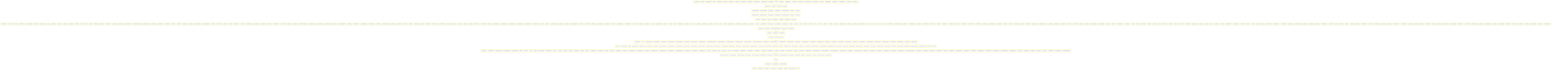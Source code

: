 graph LR
subgraph mapper.py
__mapper_py_collect_files["collect_files"]
__mapper_py_extract_python_functions["extract_python_functions"]
__mapper_py_extract_js_functions["extract_js_functions"]
__mapper_py_find_function_usages["find_function_usages"]
__mapper_py_find_file_dependencies["find_file_dependencies"]
__mapper_py_sanitize_id["sanitize_id"]
__mapper_py_generate_mermaid_subgraphs["generate_mermaid_subgraphs"]
__mapper_py_main["main"]
end
subgraph constants.py
__backend_constants_py_normalize_muscle_group["normalize_muscle_group"]
__backend_constants_py_normalize_muscle_groups["normalize_muscle_groups"]
__backend_constants_py_exercise_matches_focus_area["exercise_matches_focus_area"]
end
subgraph database.py
__backend_database_py_get_db["get_db"]
end
subgraph equipment_service.py
__backend_equipment_service_py__calculate_resistance_combinations["_calculate_resistance_combinations"]
__backend_equipment_service_py_get_available_bench_types["get_available_bench_types"]
__backend_equipment_service_py_get_available_equipment_types["get_available_equipment_types"]
__backend_equipment_service_py_get_available_weights["get_available_weights"]
__backend_equipment_service_py__calculate_plate_combinations["_calculate_plate_combinations"]
__backend_equipment_service_py_can_perform_exercise["can_perform_exercise"]
__backend_equipment_service_py_get_equipment_setup["get_equipment_setup"]
__backend_equipment_service_py__get_resistance_setup["_get_resistance_setup"]
__backend_equipment_service_py__find_resistance_combination["_find_resistance_combination"]
__backend_equipment_service_py__get_dumbbell_setup["_get_dumbbell_setup"]
__backend_equipment_service_py__get_barbell_setup["_get_barbell_setup"]
__backend_equipment_service_py_get_plate_layout["get_plate_layout"]
__backend_equipment_service_py__barbell_layout["_barbell_layout"]
__backend_equipment_service_py__dumbbell_layout["_dumbbell_layout"]
__backend_equipment_service_py__optimize_plate_distribution["_optimize_plate_distribution"]
__backend_equipment_service_py_generate_combinations["generate_combinations"]
end
subgraph main.py
__backend_main_py_safe_timedelta_hours["safe_timedelta_hours"]
__backend_main_py_safe_datetime_subtract["safe_datetime_subtract"]
__backend_main_py_update_exercise_stats_for_user["update_exercise_stats_for_user"]
__backend_main_py_analyze_skip_patterns_realtime["analyze_skip_patterns_realtime"]
__backend_main_py_score_exercise_alternative["score_exercise_alternative"]
__backend_main_py_create_user["create_user"]
__backend_main_py_get_all_users["get_all_users"]
__backend_main_py_get_user["get_user"]
__backend_main_py_update_user["update_user"]
__backend_main_py_update_user_preferences["update_user_preferences"]
__backend_main_py_get_progression_analysis["get_progression_analysis"]
__backend_main_py_delete_user["delete_user"]
__backend_main_py_get_user_favorites["get_user_favorites"]
__backend_main_py_add_favorite["add_favorite"]
__backend_main_py_remove_favorite["remove_favorite"]
__backend_main_py_clear_user_history["clear_user_history"]
__backend_main_py_get_exercises["get_exercises"]
__backend_main_py_get_exercise["get_exercise"]
__backend_main_py_get_available_equipment["get_available_equipment"]
__backend_main_py_can_perform_exercise["can_perform_exercise"]
__backend_main_py_create_program["create_program"]
__backend_main_py_get_program_status["get_program_status"]
__backend_main_py_get_active_program["get_active_program"]
__backend_main_py__get_selection_reason["_get_selection_reason"]
__backend_main_py_get_next_intelligent_session["get_next_intelligent_session"]
__backend_main_py_determine_rotation_pattern["determine_rotation_pattern"]
__backend_main_py_start_program_builder["start_program_builder"]
__backend_main_py_calculate_session_quality_score["calculate_session_quality_score"]
__backend_main_py_calculate_exercise_swap_impact["calculate_exercise_swap_impact"]
__backend_main_py_calculate_session_duration["calculate_session_duration"]
__backend_main_py_generate_comprehensive_program["generate_comprehensive_program"]
__backend_main_py_reorder_session_exercises["reorder_session_exercises"]
__backend_main_py_get_exercise_alternatives["get_exercise_alternatives"]
__backend_main_py_swap_exercise_in_program["swap_exercise_in_program"]
__backend_main_py_start_workout["start_workout"]
__backend_main_py_get_active_workout["get_active_workout"]
__backend_main_py_add_set["add_set"]
__backend_main_py_get_workout_sets["get_workout_sets"]
__backend_main_py_get_workout["get_workout"]
__backend_main_py_get_set_recommendations["get_set_recommendations"]
__backend_main_py_get_reason_explanation["get_reason_explanation"]
__backend_main_py_record_ml_rest_feedback["record_ml_rest_feedback"]
__backend_main_py_update_workout_fatigue["update_workout_fatigue"]
__backend_main_py_complete_workout["complete_workout"]
__backend_main_py_update_set_rest_duration["update_set_rest_duration"]
__backend_main_py_get_user_stats["get_user_stats"]
__backend_main_py_get_progress_data["get_progress_data"]
__backend_main_py_get_exercise_progression["get_exercise_progression"]
__backend_main_py_calculate_trend["calculate_trend"]
__backend_main_py_get_personal_records["get_personal_records"]
__backend_main_py_get_attendance_calendar["get_attendance_calendar"]
__backend_main_py_auto_generate_planned_sessions["auto_generate_planned_sessions"]
__backend_main_py_calculate_optimal_session_spacing["calculate_optimal_session_spacing"]
__backend_main_py_populate_program_planning_intelligent["populate_program_planning_intelligent"]
__backend_main_py_adapt_session_exercises["adapt_session_exercises"]
__backend_main_py_extract_primary_muscles["extract_primary_muscles"]
__backend_main_py_populate_user_planning_intelligent["populate_user_planning_intelligent"]
__backend_main_py_get_weekly_planning["get_weekly_planning"]
__backend_main_py_create_planned_session["create_planned_session"]
__backend_main_py_move_planned_session["move_planned_session"]
__backend_main_py_delete_planned_session["delete_planned_session"]
__backend_main_py_analyze_muscle_recovery["analyze_muscle_recovery"]
__backend_main_py_calculate_recovery_warnings["calculate_recovery_warnings"]
__backend_main_py_generate_week_optimization_suggestions["generate_week_optimization_suggestions"]
__backend_main_py_format_planned_session["format_planned_session"]
__backend_main_py_validate_session_move["validate_session_move"]
__backend_main_py_get_volume_burndown["get_volume_burndown"]
__backend_main_py_get_muscle_sunburst["get_muscle_sunburst"]
__backend_main_py_get_recovery_gantt["get_recovery_gantt"]
__backend_main_py_get_muscle_balance["get_muscle_balance"]
__backend_main_py_get_ml_confidence_evolution["get_ml_confidence_evolution"]
__backend_main_py_get_ml_adjustments_flow["get_ml_adjustments_flow"]
__backend_main_py_get_time_distribution["get_time_distribution"]
__backend_main_py_get_workout_intensity_recovery["get_workout_intensity_recovery"]
__backend_main_py_get_ml_insights_overview["get_ml_insights_overview"]
__backend_main_py_get_ml_progression_analysis["get_ml_progression_analysis"]
__backend_main_py_get_ml_recommendations_accuracy["get_ml_recommendations_accuracy"]
__backend_main_py_get_ml_exercise_patterns["get_ml_exercise_patterns"]
__backend_main_py_get_muscles_for_group["get_muscles_for_group"]
__backend_main_py_get_available_weights["get_available_weights"]
__backend_main_py_get_plate_layout["get_plate_layout"]
__backend_main_py_toggle_plate_helper["toggle_plate_helper"]
__backend_main_py_refresh_user_stats["refresh_user_stats"]
__backend_main_py_record_ml_feedback["record_ml_feedback"]
__backend_main_py_estimate_exercise_duration["estimate_exercise_duration"]
__backend_main_py_normalize_datetime_for_comparison["normalize_datetime_for_comparison"]
end
subgraph ml_engine.py
__backend_ml_engine_py___init__["__init__"]
__backend_ml_engine_py_get_user_available_equipment["get_user_available_equipment"]
__backend_ml_engine_py__mean["_mean"]
__backend_ml_engine_py__linear_regression_slope["_linear_regression_slope"]
__backend_ml_engine_py_calculate_starting_weight["calculate_starting_weight"]
__backend_ml_engine_py__estimate_initial_weight["_estimate_initial_weight"]
__backend_ml_engine_py__get_user_weight["_get_user_weight"]
__backend_ml_engine_py_predict_next_session_performance["predict_next_session_performance"]
__backend_ml_engine_py_adjust_workout_in_progress["adjust_workout_in_progress"]
__backend_ml_engine_py_calculate_optimal_rep_range["calculate_optimal_rep_range"]
__backend_ml_engine_py__get_adjustment_reason["_get_adjustment_reason"]
__backend_ml_engine_py_generate_adaptive_program["generate_adaptive_program"]
__backend_ml_engine_py_generate_adaptive_workout["generate_adaptive_workout"]
__backend_ml_engine_py__estimate_session_duration["_estimate_session_duration"]
__backend_ml_engine_py__generate_fallback_workout["_generate_fallback_workout"]
__backend_ml_engine_py__select_exercises_for_day["_select_exercises_for_day"]
__backend_ml_engine_py_get_sets_reps_for_level["get_sets_reps_for_level"]
__backend_ml_engine_py_analyze_injury_risk["analyze_injury_risk"]
__backend_ml_engine_py_calculate_weight_for_exercise["calculate_weight_for_exercise"]
__backend_ml_engine_py__get_default_weight_for_exercise["_get_default_weight_for_exercise"]
__backend_ml_engine_py___init__["__init__"]
__backend_ml_engine_py_get_muscle_readiness["get_muscle_readiness"]
__backend_ml_engine_py___init__["__init__"]
__backend_ml_engine_py_calculate_optimal_volume["calculate_optimal_volume"]
__backend_ml_engine_py_get_volume_deficit["get_volume_deficit"]
__backend_ml_engine_py___init__["__init__"]
__backend_ml_engine_py_get_user_available_equipment["get_user_available_equipment"]
__backend_ml_engine_py_build_session["build_session"]
__backend_ml_engine_py__check_equipment_availability["_check_equipment_availability"]
__backend_ml_engine_py__select_best_exercises["_select_best_exercises"]
__backend_ml_engine_py__is_suitable_level["_is_suitable_level"]
__backend_ml_engine_py___init__["__init__"]
__backend_ml_engine_py_get_trajectory_status["get_trajectory_status"]
__backend_ml_engine_py__calculate_volume_by_muscle["_calculate_volume_by_muscle"]
__backend_ml_engine_py__calculate_consistency_score["_calculate_consistency_score"]
__backend_ml_engine_py__calculate_volume_adherence["_calculate_volume_adherence"]
__backend_ml_engine_py__analyze_muscle_balance["_analyze_muscle_balance"]
__backend_ml_engine_py__generate_insights["_generate_insights"]
__backend_ml_engine_py_get_exercise_staleness["get_exercise_staleness"]
__backend_ml_engine_py___init__["__init__"]
__backend_ml_engine_py_handle_session_completed["handle_session_completed"]
__backend_ml_engine_py_handle_session_skipped["handle_session_skipped"]
__backend_ml_engine_py_get_smart_reminder["get_smart_reminder"]
__backend_ml_engine_py__update_current_volumes["_update_current_volumes"]
__backend_ml_engine_py__calculate_7day_volume["_calculate_7day_volume"]
__backend_ml_engine_py__detect_overtraining["_detect_overtraining"]
__backend_ml_engine_py__force_deload_period["_force_deload_period"]
__backend_ml_engine_py__recalibrate_targets["_recalibrate_targets"]
__backend_ml_engine_py_analyze_program_performance["analyze_program_performance"]
__backend_ml_engine_py_suggest_program_adjustments["suggest_program_adjustments"]
__backend_ml_engine_py_score_ex["score_ex"]
__backend_ml_engine_py_pick_from_group["pick_from_group"]
end
subgraph ml_recommendations.py
__backend_ml_recommendations_py_safe_timedelta_hours["safe_timedelta_hours"]
__backend_ml_recommendations_py___init__["__init__"]
__backend_ml_recommendations_py__calculate_performance_score["_calculate_performance_score"]
__backend_ml_recommendations_py_get_set_recommendations["get_set_recommendations"]
__backend_ml_recommendations_py__get_historical_context["_get_historical_context"]
__backend_ml_recommendations_py__calculate_performance_state["_calculate_performance_state"]
__backend_ml_recommendations_py__apply_variable_weight_strategy["_apply_variable_weight_strategy"]
__backend_ml_recommendations_py__get_session_context["_get_session_context"]
__backend_ml_recommendations_py__calculate_base_effort_factor["_calculate_base_effort_factor"]
__backend_ml_recommendations_py__calculate_rest_impact_factor["_calculate_rest_impact_factor"]
__backend_ml_recommendations_py__calculate_performance_consistency_factor["_calculate_performance_consistency_factor"]
__backend_ml_recommendations_py__calculate_set_progression_factor["_calculate_set_progression_factor"]
__backend_ml_recommendations_py__calculate_session_fatigue_factor["_calculate_session_fatigue_factor"]
__backend_ml_recommendations_py__calculate_weight_recommendation["_calculate_weight_recommendation"]
__backend_ml_recommendations_py__calculate_reps_recommendation["_calculate_reps_recommendation"]
__backend_ml_recommendations_py__calculate_adaptive_rest_recommendation["_calculate_adaptive_rest_recommendation"]
__backend_ml_recommendations_py__apply_safety_constraints["_apply_safety_constraints"]
__backend_ml_recommendations_py__calculate_adaptive_confidence["_calculate_adaptive_confidence"]
__backend_ml_recommendations_py__generate_adaptive_reasoning["_generate_adaptive_reasoning"]
__backend_ml_recommendations_py__apply_fixed_weight_strategy["_apply_fixed_weight_strategy"]
__backend_ml_recommendations_py__calculate_optimal_rest["_calculate_optimal_rest"]
__backend_ml_recommendations_py__get_or_create_coefficients["_get_or_create_coefficients"]
__backend_ml_recommendations_py__update_user_coefficients["_update_user_coefficients"]
__backend_ml_recommendations_py__detect_progression_patterns["_detect_progression_patterns"]
__backend_ml_recommendations_py__determine_change["_determine_change"]
__backend_ml_recommendations_py__estimate_initial_weight["_estimate_initial_weight"]
__backend_ml_recommendations_py__legacy_estimate_weight["_legacy_estimate_weight"]
__backend_ml_recommendations_py_calculate_exercise_volume["calculate_exercise_volume"]
__backend_ml_recommendations_py__estimate_weight["_estimate_weight"]
__backend_ml_recommendations_py__calculate_fatigue_adjustment["_calculate_fatigue_adjustment"]
__backend_ml_recommendations_py__calculate_effort_adjustment["_calculate_effort_adjustment"]
__backend_ml_recommendations_py__calculate_rest_adjustment["_calculate_rest_adjustment"]
__backend_ml_recommendations_py__find_closest_available_weight["_find_closest_available_weight"]
__backend_ml_recommendations_py__calculate_confidence["_calculate_confidence"]
__backend_ml_recommendations_py__calculate_rest_consistency["_calculate_rest_consistency"]
__backend_ml_recommendations_py__generate_reasoning["_generate_reasoning"]
__backend_ml_recommendations_py__determine_change["_determine_change"]
__backend_ml_recommendations_py_record_set_performance["record_set_performance"]
end
subgraph routes.py
__backend_routes_py_get_adaptive_targets["get_adaptive_targets"]
__backend_routes_py__generate_scoring_recommendations["_generate_scoring_recommendations"]
end
subgraph schemas.py
__backend_schemas_py_validate_duration["validate_duration"]
__backend_schemas_py_validate_frequency["validate_frequency"]
__backend_schemas_py_validate_focus_areas["validate_focus_areas"]
end
subgraph weight_calculator.py
__backend_weight_calculator_py_get_barbell_weights["get_barbell_weights"]
__backend_weight_calculator_py_get_dumbbell_weights["get_dumbbell_weights"]
__backend_weight_calculator_py__calculate_mixed_dumbbell_combinations["_calculate_mixed_dumbbell_combinations"]
__backend_weight_calculator_py_get_kettlebell_weights["get_kettlebell_weights"]
__backend_weight_calculator_py_get_machine_weights["get_machine_weights"]
end
subgraph app.js
__frontend_app_js_storeCurrentScoringData["storeCurrentScoringData"]
__frontend_app_js_transitionTo["transitionTo"]
__frontend_app_js_updateUIForState["updateUIForState"]
__frontend_app_js_validateEquipmentConfig["validateEquipmentConfig"]
__frontend_app_js_showAvailableWeightsPreview["showAvailableWeightsPreview"]
__frontend_app_js_handleUrlAction["handleUrlAction"]
__frontend_app_js_registerServiceWorker["registerServiceWorker"]
__frontend_app_js_showView["showView"]
__frontend_app_js_showMainInterface["showMainInterface"]
__frontend_app_js_showOnboarding["showOnboarding"]
__frontend_app_js_showHomePage["showHomePage"]
__frontend_app_js_loadExistingProfiles["loadExistingProfiles"]
__frontend_app_js_startNewProfile["startNewProfile"]
__frontend_app_js_showStep["showStep"]
__frontend_app_js_nextStep["nextStep"]
__frontend_app_js_prevStep["prevStep"]
__frontend_app_js_updateProgressBar["updateProgressBar"]
__frontend_app_js_validateCurrentStep["validateCurrentStep"]
__frontend_app_js_loadEquipmentStep["loadEquipmentStep"]
__frontend_app_js_toggleEquipment["toggleEquipment"]
__frontend_app_js_loadDetailedEquipmentConfig["loadDetailedEquipmentConfig"]
__frontend_app_js_getBenchCapabilities["getBenchCapabilities"]
__frontend_app_js_estimateExerciseCompatibilityFromBench["estimateExerciseCompatibilityFromBench"]
__frontend_app_js__estimateExerciseCompatibility["_estimateExerciseCompatibility"]
__frontend_app_js_showEquipmentWarnings["showEquipmentWarnings"]
__frontend_app_js_completeOnboarding["completeOnboarding"]
__frontend_app_js_showMainInterface["showMainInterface"]
__frontend_app_js_collectEquipmentConfig["collectEquipmentConfig"]
__frontend_app_js_collectFocusAreas["collectFocusAreas"]
__frontend_app_js_loadDashboard["loadDashboard"]
__frontend_app_js_loadProgramStatus["loadProgramStatus"]
__frontend_app_js_startProgramBuilder["startProgramBuilder"]
__frontend_app_js_enrichWorkoutsWithExercises["enrichWorkoutsWithExercises"]
__frontend_app_js_showWorkoutResumeBanner["showWorkoutResumeBanner"]
__frontend_app_js_resumeWorkout["resumeWorkout"]
__frontend_app_js_abandonActiveWorkout["abandonActiveWorkout"]
__frontend_app_js_skipExercise["skipExercise"]
__frontend_app_js_showSkipModal["showSkipModal"]
__frontend_app_js_restartSkippedExercise["restartSkippedExercise"]
__frontend_app_js_getExerciseName["getExerciseName"]
__frontend_app_js_updateExecuteButtonState["updateExecuteButtonState"]
__frontend_app_js_loadMuscleReadiness["loadMuscleReadiness"]
__frontend_app_js_isWorkoutComplete["isWorkoutComplete"]
__frontend_app_js_loadRecentWorkouts["loadRecentWorkouts"]
__frontend_app_js_generateMuscleDistribution["generateMuscleDistribution"]
__frontend_app_js_toggleMuscleTooltip["toggleMuscleTooltip"]
__frontend_app_js_startFreeWorkout["startFreeWorkout"]
__frontend_app_js_startProgramWorkout["startProgramWorkout"]
__frontend_app_js_showComprehensiveSessionPreview["showComprehensiveSessionPreview"]
__frontend_app_js_confirmStartComprehensiveWorkout["confirmStartComprehensiveWorkout"]
__frontend_app_js_setupComprehensiveWorkout["setupComprehensiveWorkout"]
__frontend_app_js_regenerateSession["regenerateSession"]
__frontend_app_js_getFocusAreaName["getFocusAreaName"]
__frontend_app_js_setupProgramWorkoutWithSelection["setupProgramWorkoutWithSelection"]
__frontend_app_js_showSessionPreview["showSessionPreview"]
__frontend_app_js_showProgramStartModal["showProgramStartModal"]
__frontend_app_js_buildEnhancedModalContent["buildEnhancedModalContent"]
__frontend_app_js_buildExerciseItemHTML["buildExerciseItemHTML"]
__frontend_app_js_storeCurrentScoringData["storeCurrentScoringData"]
__frontend_app_js_showProgramPreview["showProgramPreview"]
__frontend_app_js_confirmStartProgramWorkout["confirmStartProgramWorkout"]
__frontend_app_js_setupFreeWorkout["setupFreeWorkout"]
__frontend_app_js_setupProgramWorkout["setupProgramWorkout"]
__frontend_app_js_selectExerciseById["selectExerciseById"]
__frontend_app_js_selectExercise["selectExercise"]
__frontend_app_js_renderMLToggle["renderMLToggle"]
__frontend_app_js_renderMLConfidence["renderMLConfidence"]
__frontend_app_js_toggleMLAdjustment["toggleMLAdjustment"]
__frontend_app_js_renderMLExplanation["renderMLExplanation"]
__frontend_app_js_displayRecommendations["displayRecommendations"]
__frontend_app_js_addToMLHistory["addToMLHistory"]
__frontend_app_js_renderMLHistory["renderMLHistory"]
__frontend_app_js_formatTimeAgo["formatTimeAgo"]
__frontend_app_js_getConfidenceIcon["getConfidenceIcon"]
__frontend_app_js_toggleMLHistory["toggleMLHistory"]
__frontend_app_js_recordMLDecision["recordMLDecision"]
__frontend_app_js_updateMLHistoryDisplay["updateMLHistoryDisplay"]
__frontend_app_js_updateSeriesDots["updateSeriesDots"]
__frontend_app_js_updateHeaderProgress["updateHeaderProgress"]
__frontend_app_js_updateProgramExerciseProgress["updateProgramExerciseProgress"]
__frontend_app_js_updateSetNavigationButtons["updateSetNavigationButtons"]
__frontend_app_js_updateSetRecommendations["updateSetRecommendations"]
__frontend_app_js_displayRecommendationChanges["displayRecommendationChanges"]
__frontend_app_js_updateAIDetailsPanel["updateAIDetailsPanel"]
__frontend_app_js_toggleAIDetails["toggleAIDetails"]
__frontend_app_js_syncMLToggles["syncMLToggles"]
__frontend_app_js_renderConfidenceIndicators["renderConfidenceIndicators"]
__frontend_app_js_renderSingleConfidence["renderSingleConfidence"]
__frontend_app_js_getExerciseType["getExerciseType"]
__frontend_app_js_configureUIForExerciseType["configureUIForExerciseType"]
__frontend_app_js_configureIsometric["configureIsometric"]
__frontend_app_js_setupIsometricTimer["setupIsometricTimer"]
__frontend_app_js_handleIsometricAction["handleIsometricAction"]
__frontend_app_js_cleanupIsometricTimer["cleanupIsometricTimer"]
__frontend_app_js_configureBodyweight["configureBodyweight"]
__frontend_app_js_configureWeighted["configureWeighted"]
__frontend_app_js_calculateMaxDumbbellWeight["calculateMaxDumbbellWeight"]
__frontend_app_js_updateRestRecommendation["updateRestRecommendation"]
__frontend_app_js_updateConfidence["updateConfidence"]
__frontend_app_js_applyDefaultValues["applyDefaultValues"]
__frontend_app_js_updateSetsHistory["updateSetsHistory"]
__frontend_app_js_finishExercise["finishExercise"]
__frontend_app_js_loadNextProgramExercise["loadNextProgramExercise"]
__frontend_app_js_updateRestTimer["updateRestTimer"]
__frontend_app_js_skipRest["skipRest"]
__frontend_app_js_endRest["endRest"]
__frontend_app_js_showExerciseCompletion["showExerciseCompletion"]
__frontend_app_js_startWorkoutTimer["startWorkoutTimer"]
__frontend_app_js_startSetTimer["startSetTimer"]
__frontend_app_js_toggleWorkoutAudio["toggleWorkoutAudio"]
__frontend_app_js_setAudioVolume["setAudioVolume"]
__frontend_app_js_testWorkoutSounds["testWorkoutSounds"]
__frontend_app_js_endWorkout["endWorkout"]
__frontend_app_js_loadStats["loadStats"]
__frontend_app_js_loadStats["loadStats"]
__frontend_app_js_loadProfile["loadProfile"]
__frontend_app_js_updateProgramCardStatus["updateProgramCardStatus"]
__frontend_app_js_toggleWeightPreference["toggleWeightPreference"]
__frontend_app_js_toggleSoundNotifications["toggleSoundNotifications"]
__frontend_app_js_togglePlateHelper["togglePlateHelper"]
__frontend_app_js_editEquipment["editEquipment"]
__frontend_app_js_toggleModalEquipment["toggleModalEquipment"]
__frontend_app_js_estimateTrainingCapacity["estimateTrainingCapacity"]
__frontend_app_js_showConfigurationSummary["showConfigurationSummary"]
__frontend_app_js_saveEquipmentChanges["saveEquipmentChanges"]
__frontend_app_js_clearHistory["clearHistory"]
__frontend_app_js_deleteProfile["deleteProfile"]
__frontend_app_js_showModal["showModal"]
__frontend_app_js_closeModal["closeModal"]
__frontend_app_js_showToast["showToast"]
__frontend_app_js_formatTime["formatTime"]
__frontend_app_js_formatDate["formatDate"]
__frontend_app_js_setupEventListeners["setupEventListeners"]
__frontend_app_js_filterExercises["filterExercises"]
__frontend_app_js_toggleFavorite["toggleFavorite"]
__frontend_app_js_updateFavoritesTabCount["updateFavoritesTabCount"]
__frontend_app_js_updateFavoriteDisplay["updateFavoriteDisplay"]
__frontend_app_js_playRestSound["playRestSound"]
__frontend_app_js_showExerciseSelection["showExerciseSelection"]
__frontend_app_js_apiRequest["apiRequest"]
__frontend_app_js_apiGet["apiGet"]
__frontend_app_js_apiPost["apiPost"]
__frontend_app_js_apiPut["apiPut"]
__frontend_app_js_apiDelete["apiDelete"]
__frontend_app_js_loadProgramExercisesList["loadProgramExercisesList"]
__frontend_app_js_handleExerciseCardSimpleClick["handleExerciseCardSimpleClick"]
__frontend_app_js_handleExerciseAction["handleExerciseAction"]
__frontend_app_js_handleExerciseCardClick["handleExerciseCardClick"]
__frontend_app_js_selectProgramExercise["selectProgramExercise"]
__frontend_app_js_saveCurrentExerciseState["saveCurrentExerciseState"]
__frontend_app_js_cleanupCurrentState["cleanupCurrentState"]
__frontend_app_js_restartExercise["restartExercise"]
__frontend_app_js_loadAvailableExercises["loadAvailableExercises"]
__frontend_app_js_searchExercises["searchExercises"]
__frontend_app_js_filterByMuscleGroup["filterByMuscleGroup"]
__frontend_app_js_showNoFavoritesMessage["showNoFavoritesMessage"]
__frontend_app_js_enableHorizontalScroll["enableHorizontalScroll"]
__frontend_app_js_selectExerciseFromCard["selectExerciseFromCard"]
__frontend_app_js_calculateAdaptiveRestTime["calculateAdaptiveRestTime"]
__frontend_app_js_calculateSessionStats["calculateSessionStats"]
__frontend_app_js_showSessionSummary["showSessionSummary"]
__frontend_app_js_sendNotification["sendNotification"]
__frontend_app_js_vibratePattern["vibratePattern"]
__frontend_app_js_saveWorkoutState["saveWorkoutState"]
__frontend_app_js_loadWorkoutState["loadWorkoutState"]
__frontend_app_js_clearWorkoutState["clearWorkoutState"]
__frontend_app_js_updateExerciseProgress["updateExerciseProgress"]
__frontend_app_js_getCurrentProgramExercisesCount["getCurrentProgramExercisesCount"]
__frontend_app_js_validateWorkoutState["validateWorkoutState"]
__frontend_app_js_handleWorkoutError["handleWorkoutError"]
__frontend_app_js_getSuggestedWeight["getSuggestedWeight"]
__frontend_app_js_findClosestWeight["findClosestWeight"]
__frontend_app_js_updatePlateHelper["updatePlateHelper"]
__frontend_app_js_showPlateHelper["showPlateHelper"]
__frontend_app_js_createSimpleLayout["createSimpleLayout"]
__frontend_app_js_createDumbbellVisualization["createDumbbellVisualization"]
__frontend_app_js_createBarbellVisualization["createBarbellVisualization"]
__frontend_app_js_hidePlateHelper["hidePlateHelper"]
__frontend_app_js_startRestPeriod["startRestPeriod"]
__frontend_app_js_requestNotificationPermission["requestNotificationPermission"]
__frontend_app_js_setSessionFatigue["setSessionFatigue"]
__frontend_app_js_adjustWeight["adjustWeight"]
__frontend_app_js_adjustWeightUp["adjustWeightUp"]
__frontend_app_js_adjustWeightDown["adjustWeightDown"]
__frontend_app_js_adjustReps["adjustReps"]
__frontend_app_js_adjustDuration["adjustDuration"]
__frontend_app_js_executeSet["executeSet"]
__frontend_app_js_getSetTimerSeconds["getSetTimerSeconds"]
__frontend_app_js_selectFatigue["selectFatigue"]
__frontend_app_js_selectEffort["selectEffort"]
__frontend_app_js_checkAutoValidation["checkAutoValidation"]
__frontend_app_js_saveFeedbackAndRest["saveFeedbackAndRest"]
__frontend_app_js_resetFeedbackSelection["resetFeedbackSelection"]
__frontend_app_js_showAutoValidation["showAutoValidation"]
__frontend_app_js_setFatigue["setFatigue"]
__frontend_app_js_setEffort["setEffort"]
__frontend_app_js_validateSessionState["validateSessionState"]
__frontend_app_js_completeRest["completeRest"]
__frontend_app_js_updateLastSetRestDuration["updateLastSetRestDuration"]
__frontend_app_js_showSetCompletionOptions["showSetCompletionOptions"]
__frontend_app_js_addExtraSet["addExtraSet"]
__frontend_app_js_handleExtraSet["handleExtraSet"]
__frontend_app_js_previousSet["previousSet"]
__frontend_app_js_changeExercise["changeExercise"]
__frontend_app_js_initiateSwap["initiateSwap"]
__frontend_app_js_executeSwapTransition["executeSwapTransition"]
__frontend_app_js_updateLocalStateAfterSwap["updateLocalStateAfterSwap"]
__frontend_app_js_showSwapReasonModal["showSwapReasonModal"]
__frontend_app_js_proceedToAlternatives["proceedToAlternatives"]
__frontend_app_js_showAlternativesFromAPI["showAlternativesFromAPI"]
__frontend_app_js_showAlternativesModal["showAlternativesModal"]
__frontend_app_js_selectAlternativeManual["selectAlternativeManual"]
__frontend_app_js_selectAlternative["selectAlternative"]
__frontend_app_js_keepCurrentWithAdaptation["keepCurrentWithAdaptation"]
__frontend_app_js_getReasonLabel["getReasonLabel"]
__frontend_app_js_executeSwap["executeSwap"]
__frontend_app_js_adjustRestTime["adjustRestTime"]
__frontend_app_js_addRestTime["addRestTime"]
__frontend_app_js_pauseWorkout["pauseWorkout"]
__frontend_app_js_abandonWorkout["abandonWorkout"]
__frontend_app_js_showProgramExerciseList["showProgramExerciseList"]
__frontend_app_js_canSwapExercise["canSwapExercise"]
__frontend_app_js_getCurrentExerciseData["getCurrentExerciseData"]
__frontend_app_js_initSwipeGestures["initSwipeGestures"]
__frontend_app_js_addSwipeSupport["addSwipeSupport"]
__frontend_app_js_addSwipeToExerciseCards["addSwipeToExerciseCards"]
__frontend_app_js_initializeExerciseReorder["initializeExerciseReorder"]
__frontend_app_js_handleTouchStart["handleTouchStart"]
__frontend_app_js_handleTouchMove["handleTouchMove"]
__frontend_app_js_handleTouchEnd["handleTouchEnd"]
__frontend_app_js_handleMouseDown["handleMouseDown"]
__frontend_app_js_handleMouseMove["handleMouseMove"]
__frontend_app_js_handleMouseUp["handleMouseUp"]
__frontend_app_js_startDragVisualFeedback["startDragVisualFeedback"]
__frontend_app_js_reorderExercisesInDOM["reorderExercisesInDOM"]
__frontend_app_js_updateExerciseNumbers["updateExerciseNumbers"]
__frontend_app_js_finalizeDragOperation["finalizeDragOperation"]
__frontend_app_js_getCurrentExerciseOrder["getCurrentExerciseOrder"]
__frontend_app_js_updateScoreDisplay["updateScoreDisplay"]
__frontend_app_js_showScoreChangeFeedback["showScoreChangeFeedback"]
__frontend_app_js_applyOptimalOrder["applyOptimalOrder"]
__frontend_app_js_cleanupDragDropListeners["cleanupDragDropListeners"]
__frontend_app_js_showProgramBuilder["showProgramBuilder"]
__frontend_app_js_addScoreAnimations["addScoreAnimations"]
__frontend_app_js_showPlanning["showPlanning"]
__frontend_app_js_showProgramInterface["showProgramInterface"]
__frontend_app_js_showProgramChoiceModal["showProgramChoiceModal"]
__frontend_app_js_showNextSession["showNextSession"]
__frontend_app_js_showPlanningFromProgram["showPlanningFromProgram"]
end
subgraph muscle-colors.js
__frontend_muscle_colors_js_getMuscleColor["getMuscleColor"]
__frontend_muscle_colors_js_getMuscleGroup["getMuscleGroup"]
__frontend_muscle_colors_js_getChartColors["getChartColors"]
__frontend_muscle_colors_js_getMuscleBackground["getMuscleBackground"]
__frontend_muscle_colors_js_getMuscleClass["getMuscleClass"]
__frontend_muscle_colors_js_getVolumeChartConfig["getVolumeChartConfig"]
__frontend_muscle_colors_js_applyMuscleStyle["applyMuscleStyle"]
end
subgraph planning.js
__frontend_planning_js_checkUserHasActiveProgram["checkUserHasActiveProgram"]
__frontend_planning_js_showUpcomingSessionsModal["showUpcomingSessionsModal"]
__frontend_planning_js_getUpcomingSessions["getUpcomingSessions"]
__frontend_planning_js_renderUpcomingSession["renderUpcomingSession"]
__frontend_planning_js_showNoProgramSessionsModal["showNoProgramSessionsModal"]
__frontend_planning_js_getScoreColor["getScoreColor"]
__frontend_planning_js_getMuscleColor["getMuscleColor"]
end
subgraph planning_old.js
__frontend_planning_old_js_checkUserHasActiveProgram["checkUserHasActiveProgram"]
__frontend_planning_old_js_showUpcomingSessionsModal["showUpcomingSessionsModal"]
__frontend_planning_old_js_getUpcomingSessions["getUpcomingSessions"]
__frontend_planning_old_js_renderUpcomingSession["renderUpcomingSession"]
__frontend_planning_old_js_showNoProgramSessionsModal["showNoProgramSessionsModal"]
__frontend_planning_old_js_getScoreColor["getScoreColor"]
__frontend_planning_old_js_getMuscleColor["getMuscleColor"]
end
subgraph session_quality_engine.js
__frontend_session_quality_engine_js_renderScoreBreakdown["renderScoreBreakdown"]
__frontend_session_quality_engine_js_getScoreColor["getScoreColor"]
__frontend_session_quality_engine_js_getScoreGradient["getScoreGradient"]
__frontend_session_quality_engine_js_getUserContext["getUserContext"]
end
subgraph stats-charts.js
__frontend_stats_charts_js_getSafeMuscleColor["getSafeMuscleColor"]
__frontend_stats_charts_js_initStatsCharts["initStatsCharts"]
__frontend_stats_charts_js_initStatsEventListeners["initStatsEventListeners"]
__frontend_stats_charts_js_switchTab["switchTab"]
__frontend_stats_charts_js_loadActiveTabCharts["loadActiveTabCharts"]
__frontend_stats_charts_js_loadTabCharts["loadTabCharts"]
__frontend_stats_charts_js_checkUserHasData["checkUserHasData"]
__frontend_stats_charts_js_loadExercisesList["loadExercisesList"]
__frontend_stats_charts_js_loadProgressionChart["loadProgressionChart"]
__frontend_stats_charts_js_loadRecordsWaterfall["loadRecordsWaterfall"]
__frontend_stats_charts_js_loadAttendanceCalendar["loadAttendanceCalendar"]
__frontend_stats_charts_js_loadVolumeBurndownChart["loadVolumeBurndownChart"]
__frontend_stats_charts_js_loadMuscleSunburst["loadMuscleSunburst"]
__frontend_stats_charts_js_clicked["clicked"]
__frontend_stats_charts_js_loadRecoveryGantt["loadRecoveryGantt"]
__frontend_stats_charts_js_loadMuscleBalanceChart["loadMuscleBalanceChart"]
__frontend_stats_charts_js_loadMLDashboard["loadMLDashboard"]
__frontend_stats_charts_js_loadMLAccuracyChart["loadMLAccuracyChart"]
__frontend_stats_charts_js_loadMLProgressionAnalysis["loadMLProgressionAnalysis"]
__frontend_stats_charts_js_loadMLExercisePatterns["loadMLExercisePatterns"]
__frontend_stats_charts_js_loadMLAnalytics["loadMLAnalytics"]
__frontend_stats_charts_js_loadMLConfidenceChart["loadMLConfidenceChart"]
__frontend_stats_charts_js_loadMLSankeyDiagram["loadMLSankeyDiagram"]
__frontend_stats_charts_js_loadIntensityRecoveryChart["loadIntensityRecoveryChart"]
__frontend_stats_charts_js_getColorFromAge["getColorFromAge"]
__frontend_stats_charts_js_getSessionCategory["getSessionCategory"]
end